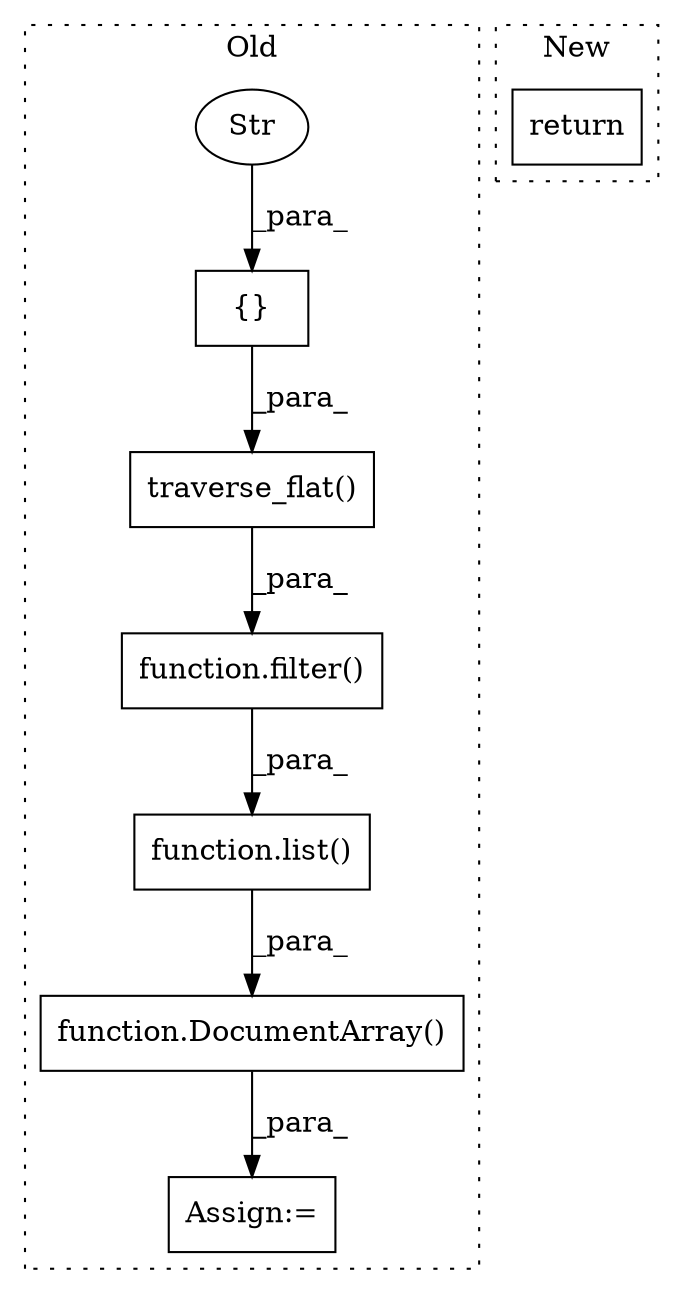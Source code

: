 digraph G {
subgraph cluster0 {
1 [label="function.DocumentArray()" a="75" s="9042,9178" l="27,10" shape="box"];
3 [label="function.filter()" a="75" s="9091,9163" l="7,1" shape="box"];
4 [label="function.list()" a="75" s="9069,9164" l="22,14" shape="box"];
5 [label="Assign:=" a="68" s="9039" l="3" shape="box"];
6 [label="traverse_flat()" a="75" s="9137,9162" l="19,1" shape="box"];
7 [label="{}" a="59" s="9156,9161" l="1,0" shape="box"];
8 [label="Str" a="66" s="9157" l="4" shape="ellipse"];
label = "Old";
style="dotted";
}
subgraph cluster1 {
2 [label="return" a="93" s="9422" l="6" shape="box"];
label = "New";
style="dotted";
}
1 -> 5 [label="_para_"];
3 -> 4 [label="_para_"];
4 -> 1 [label="_para_"];
6 -> 3 [label="_para_"];
7 -> 6 [label="_para_"];
8 -> 7 [label="_para_"];
}